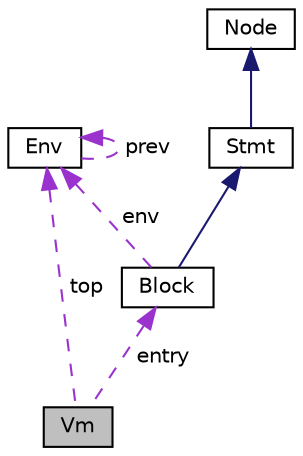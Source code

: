 digraph "Vm"
{
  edge [fontname="Helvetica",fontsize="10",labelfontname="Helvetica",labelfontsize="10"];
  node [fontname="Helvetica",fontsize="10",shape=record];
  Node1 [label="Vm",height=0.2,width=0.4,color="black", fillcolor="grey75", style="filled", fontcolor="black"];
  Node2 -> Node1 [dir="back",color="darkorchid3",fontsize="10",style="dashed",label=" top" ,fontname="Helvetica"];
  Node2 [label="Env",height=0.2,width=0.4,color="black", fillcolor="white", style="filled",URL="$class_env.html",tooltip="变量环境类 "];
  Node2 -> Node2 [dir="back",color="darkorchid3",fontsize="10",style="dashed",label=" prev" ,fontname="Helvetica"];
  Node3 -> Node1 [dir="back",color="darkorchid3",fontsize="10",style="dashed",label=" entry" ,fontname="Helvetica"];
  Node3 [label="Block",height=0.2,width=0.4,color="black", fillcolor="white", style="filled",URL="$class_block.html",tooltip="语句块类 "];
  Node4 -> Node3 [dir="back",color="midnightblue",fontsize="10",style="solid",fontname="Helvetica"];
  Node4 [label="Stmt",height=0.2,width=0.4,color="black", fillcolor="white", style="filled",URL="$class_stmt.html",tooltip="Stmt类 "];
  Node5 -> Node4 [dir="back",color="midnightblue",fontsize="10",style="solid",fontname="Helvetica"];
  Node5 [label="Node",height=0.2,width=0.4,color="black", fillcolor="white", style="filled",URL="$class_node.html",tooltip="Node类 "];
  Node2 -> Node3 [dir="back",color="darkorchid3",fontsize="10",style="dashed",label=" env" ,fontname="Helvetica"];
}
